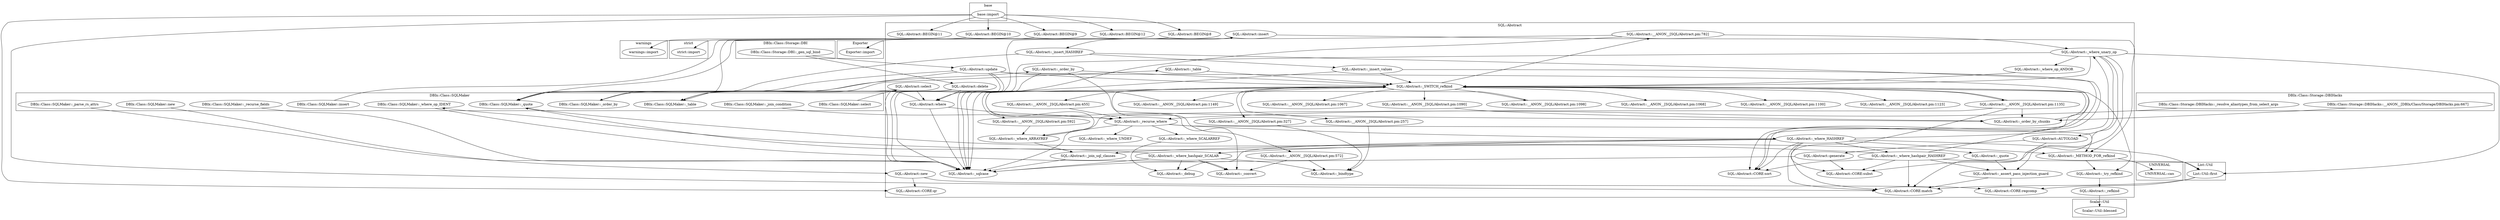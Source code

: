digraph {
graph [overlap=false]
subgraph cluster_DBIx_Class_Storage_DBIHacks {
	label="DBIx::Class::Storage::DBIHacks";
	"DBIx::Class::Storage::DBIHacks::_resolve_aliastypes_from_select_args";
	"DBIx::Class::Storage::DBIHacks::__ANON__[DBIx/Class/Storage/DBIHacks.pm:667]";
}
subgraph cluster_List_Util {
	label="List::Util";
	"List::Util::first";
}
subgraph cluster_UNIVERSAL {
	label="UNIVERSAL";
	"UNIVERSAL::can";
}
subgraph cluster_DBIx_Class_SQLMaker {
	label="DBIx::Class::SQLMaker";
	"DBIx::Class::SQLMaker::select";
	"DBIx::Class::SQLMaker::_parse_rs_attrs";
	"DBIx::Class::SQLMaker::_quote";
	"DBIx::Class::SQLMaker::insert";
	"DBIx::Class::SQLMaker::new";
	"DBIx::Class::SQLMaker::_table";
	"DBIx::Class::SQLMaker::_order_by";
	"DBIx::Class::SQLMaker::_recurse_fields";
	"DBIx::Class::SQLMaker::_join_condition";
	"DBIx::Class::SQLMaker::_where_op_IDENT";
}
subgraph cluster_base {
	label="base";
	"base::import";
}
subgraph cluster_Exporter {
	label="Exporter";
	"Exporter::import";
}
subgraph cluster_warnings {
	label="warnings";
	"warnings::import";
}
subgraph cluster_SQL_Abstract {
	label="SQL::Abstract";
	"SQL::Abstract::_bindtype";
	"SQL::Abstract::__ANON__[SQL/Abstract.pm:1149]";
	"SQL::Abstract::__ANON__[SQL/Abstract.pm:592]";
	"SQL::Abstract::new";
	"SQL::Abstract::CORE:match";
	"SQL::Abstract::__ANON__[SQL/Abstract.pm:572]";
	"SQL::Abstract::where";
	"SQL::Abstract::insert";
	"SQL::Abstract::__ANON__[SQL/Abstract.pm:327]";
	"SQL::Abstract::_where_unary_op";
	"SQL::Abstract::_METHOD_FOR_refkind";
	"SQL::Abstract::__ANON__[SQL/Abstract.pm:257]";
	"SQL::Abstract::_refkind";
	"SQL::Abstract::_where_SCALARREF";
	"SQL::Abstract::_order_by_chunks";
	"SQL::Abstract::_where_UNDEF";
	"SQL::Abstract::__ANON__[SQL/Abstract.pm:1067]";
	"SQL::Abstract::_where_HASHREF";
	"SQL::Abstract::BEGIN@12";
	"SQL::Abstract::_insert_values";
	"SQL::Abstract::_quote";
	"SQL::Abstract::_recurse_where";
	"SQL::Abstract::generate";
	"SQL::Abstract::_try_refkind";
	"SQL::Abstract::CORE:subst";
	"SQL::Abstract::delete";
	"SQL::Abstract::__ANON__[SQL/Abstract.pm:1135]";
	"SQL::Abstract::_convert";
	"SQL::Abstract::_insert_HASHREF";
	"SQL::Abstract::__ANON__[SQL/Abstract.pm:1090]";
	"SQL::Abstract::_table";
	"SQL::Abstract::_where_ARRAYREF";
	"SQL::Abstract::BEGIN@10";
	"SQL::Abstract::__ANON__[SQL/Abstract.pm:1098]";
	"SQL::Abstract::__ANON__[SQL/Abstract.pm:1068]";
	"SQL::Abstract::BEGIN@11";
	"SQL::Abstract::_debug";
	"SQL::Abstract::update";
	"SQL::Abstract::__ANON__[SQL/Abstract.pm:1100]";
	"SQL::Abstract::_SWITCH_refkind";
	"SQL::Abstract::_sqlcase";
	"SQL::Abstract::__ANON__[SQL/Abstract.pm:1123]";
	"SQL::Abstract::_where_hashpair_HASHREF";
	"SQL::Abstract::AUTOLOAD";
	"SQL::Abstract::_where_op_ANDOR";
	"SQL::Abstract::BEGIN@9";
	"SQL::Abstract::CORE:sort";
	"SQL::Abstract::__ANON__[SQL/Abstract.pm:782]";
	"SQL::Abstract::_where_hashpair_SCALAR";
	"SQL::Abstract::CORE:regcomp";
	"SQL::Abstract::_join_sql_clauses";
	"SQL::Abstract::_assert_pass_injection_guard";
	"SQL::Abstract::BEGIN@8";
	"SQL::Abstract::CORE:qr";
	"SQL::Abstract::select";
	"SQL::Abstract::__ANON__[SQL/Abstract.pm:455]";
	"SQL::Abstract::_order_by";
}
subgraph cluster_Scalar_Util {
	label="Scalar::Util";
	"Scalar::Util::blessed";
}
subgraph cluster_strict {
	label="strict";
	"strict::import";
}
subgraph cluster_DBIx_Class_Storage_DBI {
	label="DBIx::Class::Storage::DBI";
	"DBIx::Class::Storage::DBI::_gen_sql_bind";
}
"DBIx::Class::SQLMaker::new" -> "SQL::Abstract::new";
"SQL::Abstract::BEGIN@8" -> "Exporter::import";
"SQL::Abstract::__ANON__[SQL/Abstract.pm:782]" -> "SQL::Abstract::_convert";
"SQL::Abstract::_where_hashpair_SCALAR" -> "SQL::Abstract::_convert";
"SQL::Abstract::__ANON__[SQL/Abstract.pm:572]" -> "SQL::Abstract::_convert";
"DBIx::Class::SQLMaker::_where_op_IDENT" -> "SQL::Abstract::_convert";
"SQL::Abstract::_SWITCH_refkind" -> "SQL::Abstract::__ANON__[SQL/Abstract.pm:1068]";
"SQL::Abstract::_order_by_chunks" -> "SQL::Abstract::_SWITCH_refkind";
"SQL::Abstract::__ANON__[SQL/Abstract.pm:1135]" -> "SQL::Abstract::_SWITCH_refkind";
"SQL::Abstract::_where_hashpair_HASHREF" -> "SQL::Abstract::_SWITCH_refkind";
"SQL::Abstract::_where_op_ANDOR" -> "SQL::Abstract::_SWITCH_refkind";
"SQL::Abstract::_table" -> "SQL::Abstract::_SWITCH_refkind";
"SQL::Abstract::_where_unary_op" -> "SQL::Abstract::_SWITCH_refkind";
"SQL::Abstract::_insert_values" -> "SQL::Abstract::_SWITCH_refkind";
"SQL::Abstract::_where_ARRAYREF" -> "SQL::Abstract::_SWITCH_refkind";
"SQL::Abstract::update" -> "SQL::Abstract::_SWITCH_refkind";
"SQL::Abstract::_order_by" -> "SQL::Abstract::_SWITCH_refkind";
"SQL::Abstract::_where_unary_op" -> "SQL::Abstract::_where_op_ANDOR";
"SQL::Abstract::_SWITCH_refkind" -> "SQL::Abstract::__ANON__[SQL/Abstract.pm:782]";
"SQL::Abstract::_where_HASHREF" -> "SQL::Abstract::_where_hashpair_SCALAR";
"SQL::Abstract::_quote" -> "SQL::Abstract::_assert_pass_injection_guard";
"SQL::Abstract::_where_hashpair_HASHREF" -> "SQL::Abstract::_assert_pass_injection_guard";
"SQL::Abstract::_where_unary_op" -> "SQL::Abstract::_assert_pass_injection_guard";
"DBIx::Class::SQLMaker::select" -> "SQL::Abstract::select";
"SQL::Abstract::__ANON__[SQL/Abstract.pm:1135]" -> "SQL::Abstract::CORE:match";
"SQL::Abstract::_where_hashpair_HASHREF" -> "SQL::Abstract::CORE:match";
"List::Util::first" -> "SQL::Abstract::CORE:match";
"SQL::Abstract::AUTOLOAD" -> "SQL::Abstract::CORE:match";
"SQL::Abstract::_assert_pass_injection_guard" -> "SQL::Abstract::CORE:match";
"SQL::Abstract::_where_HASHREF" -> "SQL::Abstract::CORE:match";
"base::import" -> "SQL::Abstract::CORE:match";
"SQL::Abstract::__ANON__[SQL/Abstract.pm:782]" -> "SQL::Abstract::_where_unary_op";
"SQL::Abstract::_where_HASHREF" -> "SQL::Abstract::_where_unary_op";
"SQL::Abstract::_try_refkind" -> "SQL::Abstract::_refkind";
"SQL::Abstract::_refkind" -> "Scalar::Util::blessed";
"SQL::Abstract::_SWITCH_refkind" -> "SQL::Abstract::__ANON__[SQL/Abstract.pm:1098]";
"base::import" -> "SQL::Abstract::BEGIN@11";
"SQL::Abstract::_where_hashpair_HASHREF" -> "DBIx::Class::SQLMaker::_where_op_IDENT";
"SQL::Abstract::_SWITCH_refkind" -> "SQL::Abstract::__ANON__[SQL/Abstract.pm:1100]";
"SQL::Abstract::_SWITCH_refkind" -> "SQL::Abstract::__ANON__[SQL/Abstract.pm:1149]";
"SQL::Abstract::_recurse_where" -> "SQL::Abstract::_where_SCALARREF";
"SQL::Abstract::__ANON__[SQL/Abstract.pm:1149]" -> "DBIx::Class::SQLMaker::_quote";
"SQL::Abstract::__ANON__[SQL/Abstract.pm:782]" -> "DBIx::Class::SQLMaker::_quote";
"SQL::Abstract::__ANON__[SQL/Abstract.pm:1098]" -> "DBIx::Class::SQLMaker::_quote";
"SQL::Abstract::_insert_HASHREF" -> "DBIx::Class::SQLMaker::_quote";
"SQL::Abstract::_where_hashpair_SCALAR" -> "DBIx::Class::SQLMaker::_quote";
"SQL::Abstract::update" -> "DBIx::Class::SQLMaker::_quote";
"SQL::Abstract::AUTOLOAD" -> "SQL::Abstract::generate";
"SQL::Abstract::_METHOD_FOR_refkind" -> "UNIVERSAL::can";
"SQL::Abstract::_SWITCH_refkind" -> "SQL::Abstract::__ANON__[SQL/Abstract.pm:1090]";
"SQL::Abstract::_where_unary_op" -> "SQL::Abstract::AUTOLOAD";
"SQL::Abstract::BEGIN@10" -> "warnings::import";
"DBIx::Class::Storage::DBI::_gen_sql_bind" -> "SQL::Abstract::delete";
"SQL::Abstract::__ANON__[SQL/Abstract.pm:1135]" -> "SQL::Abstract::_sqlcase";
"DBIx::Class::SQLMaker::_parse_rs_attrs" -> "SQL::Abstract::_sqlcase";
"SQL::Abstract::where" -> "SQL::Abstract::_sqlcase";
"SQL::Abstract::insert" -> "SQL::Abstract::_sqlcase";
"SQL::Abstract::_insert_values" -> "SQL::Abstract::_sqlcase";
"SQL::Abstract::_where_unary_op" -> "SQL::Abstract::_sqlcase";
"SQL::Abstract::_where_hashpair_SCALAR" -> "SQL::Abstract::_sqlcase";
"DBIx::Class::SQLMaker::_recurse_fields" -> "SQL::Abstract::_sqlcase";
"SQL::Abstract::generate" -> "SQL::Abstract::_sqlcase";
"SQL::Abstract::_join_sql_clauses" -> "SQL::Abstract::_sqlcase";
"SQL::Abstract::update" -> "SQL::Abstract::_sqlcase";
"SQL::Abstract::_order_by" -> "SQL::Abstract::_sqlcase";
"SQL::Abstract::delete" -> "SQL::Abstract::_sqlcase";
"SQL::Abstract::select" -> "SQL::Abstract::_sqlcase";
"SQL::Abstract::new" -> "SQL::Abstract::CORE:regcomp";
"List::Util::first" -> "SQL::Abstract::CORE:regcomp";
"SQL::Abstract::_assert_pass_injection_guard" -> "SQL::Abstract::CORE:regcomp";
"SQL::Abstract::BEGIN@9" -> "strict::import";
"base::import" -> "SQL::Abstract::BEGIN@8";
"SQL::Abstract::_SWITCH_refkind" -> "SQL::Abstract::__ANON__[SQL/Abstract.pm:455]";
"SQL::Abstract::_SWITCH_refkind" -> "SQL::Abstract::__ANON__[SQL/Abstract.pm:257]";
"base::import" -> "SQL::Abstract::BEGIN@12";
"SQL::Abstract::_where_hashpair_HASHREF" -> "SQL::Abstract::CORE:subst";
"SQL::Abstract::generate" -> "SQL::Abstract::CORE:subst";
"SQL::Abstract::_where_HASHREF" -> "SQL::Abstract::CORE:subst";
"SQL::Abstract::_where_unary_op" -> "SQL::Abstract::CORE:subst";
"DBIx::Class::SQLMaker::_table" -> "SQL::Abstract::_table";
"SQL::Abstract::_recurse_where" -> "SQL::Abstract::_where_ARRAYREF";
"SQL::Abstract::__ANON__[SQL/Abstract.pm:592]" -> "SQL::Abstract::_where_ARRAYREF";
"base::import" -> "SQL::Abstract::BEGIN@9";
"DBIx::Class::SQLMaker::_order_by" -> "SQL::Abstract::_order_by";
"SQL::Abstract::_SWITCH_refkind" -> "SQL::Abstract::__ANON__[SQL/Abstract.pm:592]";
"SQL::Abstract::_SWITCH_refkind" -> "SQL::Abstract::__ANON__[SQL/Abstract.pm:327]";
"SQL::Abstract::update" -> "DBIx::Class::SQLMaker::_table";
"SQL::Abstract::insert" -> "DBIx::Class::SQLMaker::_table";
"SQL::Abstract::delete" -> "DBIx::Class::SQLMaker::_table";
"SQL::Abstract::select" -> "DBIx::Class::SQLMaker::_table";
"SQL::Abstract::_recurse_where" -> "SQL::Abstract::_where_UNDEF";
"DBIx::Class::SQLMaker::_quote" -> "SQL::Abstract::_quote";
"SQL::Abstract::where" -> "DBIx::Class::SQLMaker::_order_by";
"DBIx::Class::Storage::DBIHacks::_resolve_aliastypes_from_select_args" -> "SQL::Abstract::_recurse_where";
"DBIx::Class::SQLMaker::_join_condition" -> "SQL::Abstract::_recurse_where";
"SQL::Abstract::where" -> "SQL::Abstract::_recurse_where";
"SQL::Abstract::__ANON__[SQL/Abstract.pm:455]" -> "SQL::Abstract::_recurse_where";
"SQL::Abstract::insert" -> "SQL::Abstract::_insert_HASHREF";
"base::import" -> "SQL::Abstract::BEGIN@10";
"SQL::Abstract::_where_SCALARREF" -> "SQL::Abstract::_debug";
"SQL::Abstract::_where_hashpair_SCALAR" -> "SQL::Abstract::_debug";
"SQL::Abstract::_where_HASHREF" -> "SQL::Abstract::_debug";
"DBIx::Class::Storage::DBI::_gen_sql_bind" -> "SQL::Abstract::update";
"SQL::Abstract::_where_HASHREF" -> "SQL::Abstract::_where_hashpair_HASHREF";
"SQL::Abstract::new" -> "SQL::Abstract::CORE:qr";
"base::import" -> "SQL::Abstract::CORE:qr";
"SQL::Abstract::__ANON__[SQL/Abstract.pm:257]" -> "SQL::Abstract::_bindtype";
"SQL::Abstract::_where_hashpair_SCALAR" -> "SQL::Abstract::_bindtype";
"SQL::Abstract::__ANON__[SQL/Abstract.pm:572]" -> "SQL::Abstract::_bindtype";
"SQL::Abstract::__ANON__[SQL/Abstract.pm:327]" -> "SQL::Abstract::_bindtype";
"SQL::Abstract::update" -> "SQL::Abstract::where";
"SQL::Abstract::delete" -> "SQL::Abstract::where";
"SQL::Abstract::select" -> "SQL::Abstract::where";
"SQL::Abstract::_recurse_where" -> "SQL::Abstract::_METHOD_FOR_refkind";
"SQL::Abstract::insert" -> "SQL::Abstract::_METHOD_FOR_refkind";
"SQL::Abstract::_where_HASHREF" -> "SQL::Abstract::_METHOD_FOR_refkind";
"SQL::Abstract::__ANON__[SQL/Abstract.pm:1135]" -> "SQL::Abstract::_order_by_chunks";
"SQL::Abstract::__ANON__[SQL/Abstract.pm:1090]" -> "SQL::Abstract::_order_by_chunks";
"DBIx::Class::Storage::DBIHacks::__ANON__[DBIx/Class/Storage/DBIHacks.pm:667]" -> "SQL::Abstract::_order_by_chunks";
"SQL::Abstract::_order_by" -> "SQL::Abstract::_order_by_chunks";
"SQL::Abstract::_recurse_where" -> "SQL::Abstract::_where_HASHREF";
"SQL::Abstract::_SWITCH_refkind" -> "SQL::Abstract::__ANON__[SQL/Abstract.pm:1067]";
"SQL::Abstract::_SWITCH_refkind" -> "SQL::Abstract::_try_refkind";
"SQL::Abstract::_METHOD_FOR_refkind" -> "SQL::Abstract::_try_refkind";
"SQL::Abstract::_SWITCH_refkind" -> "SQL::Abstract::__ANON__[SQL/Abstract.pm:1135]";
"SQL::Abstract::_SWITCH_refkind" -> "SQL::Abstract::__ANON__[SQL/Abstract.pm:1123]";
"SQL::Abstract::_where_hashpair_HASHREF" -> "SQL::Abstract::CORE:sort";
"SQL::Abstract::_insert_HASHREF" -> "SQL::Abstract::CORE:sort";
"SQL::Abstract::update" -> "SQL::Abstract::CORE:sort";
"SQL::Abstract::_where_HASHREF" -> "SQL::Abstract::CORE:sort";
"SQL::Abstract::_insert_values" -> "SQL::Abstract::CORE:sort";
"SQL::Abstract::_SWITCH_refkind" -> "SQL::Abstract::__ANON__[SQL/Abstract.pm:572]";
"DBIx::Class::SQLMaker::insert" -> "SQL::Abstract::insert";
"SQL::Abstract::_insert_HASHREF" -> "SQL::Abstract::_insert_values";
"SQL::Abstract::_where_hashpair_HASHREF" -> "List::Util::first";
"SQL::Abstract::_where_HASHREF" -> "List::Util::first";
"SQL::Abstract::_where_unary_op" -> "List::Util::first";
"SQL::Abstract::_where_ARRAYREF" -> "SQL::Abstract::_join_sql_clauses";
"SQL::Abstract::_where_HASHREF" -> "SQL::Abstract::_join_sql_clauses";
}

